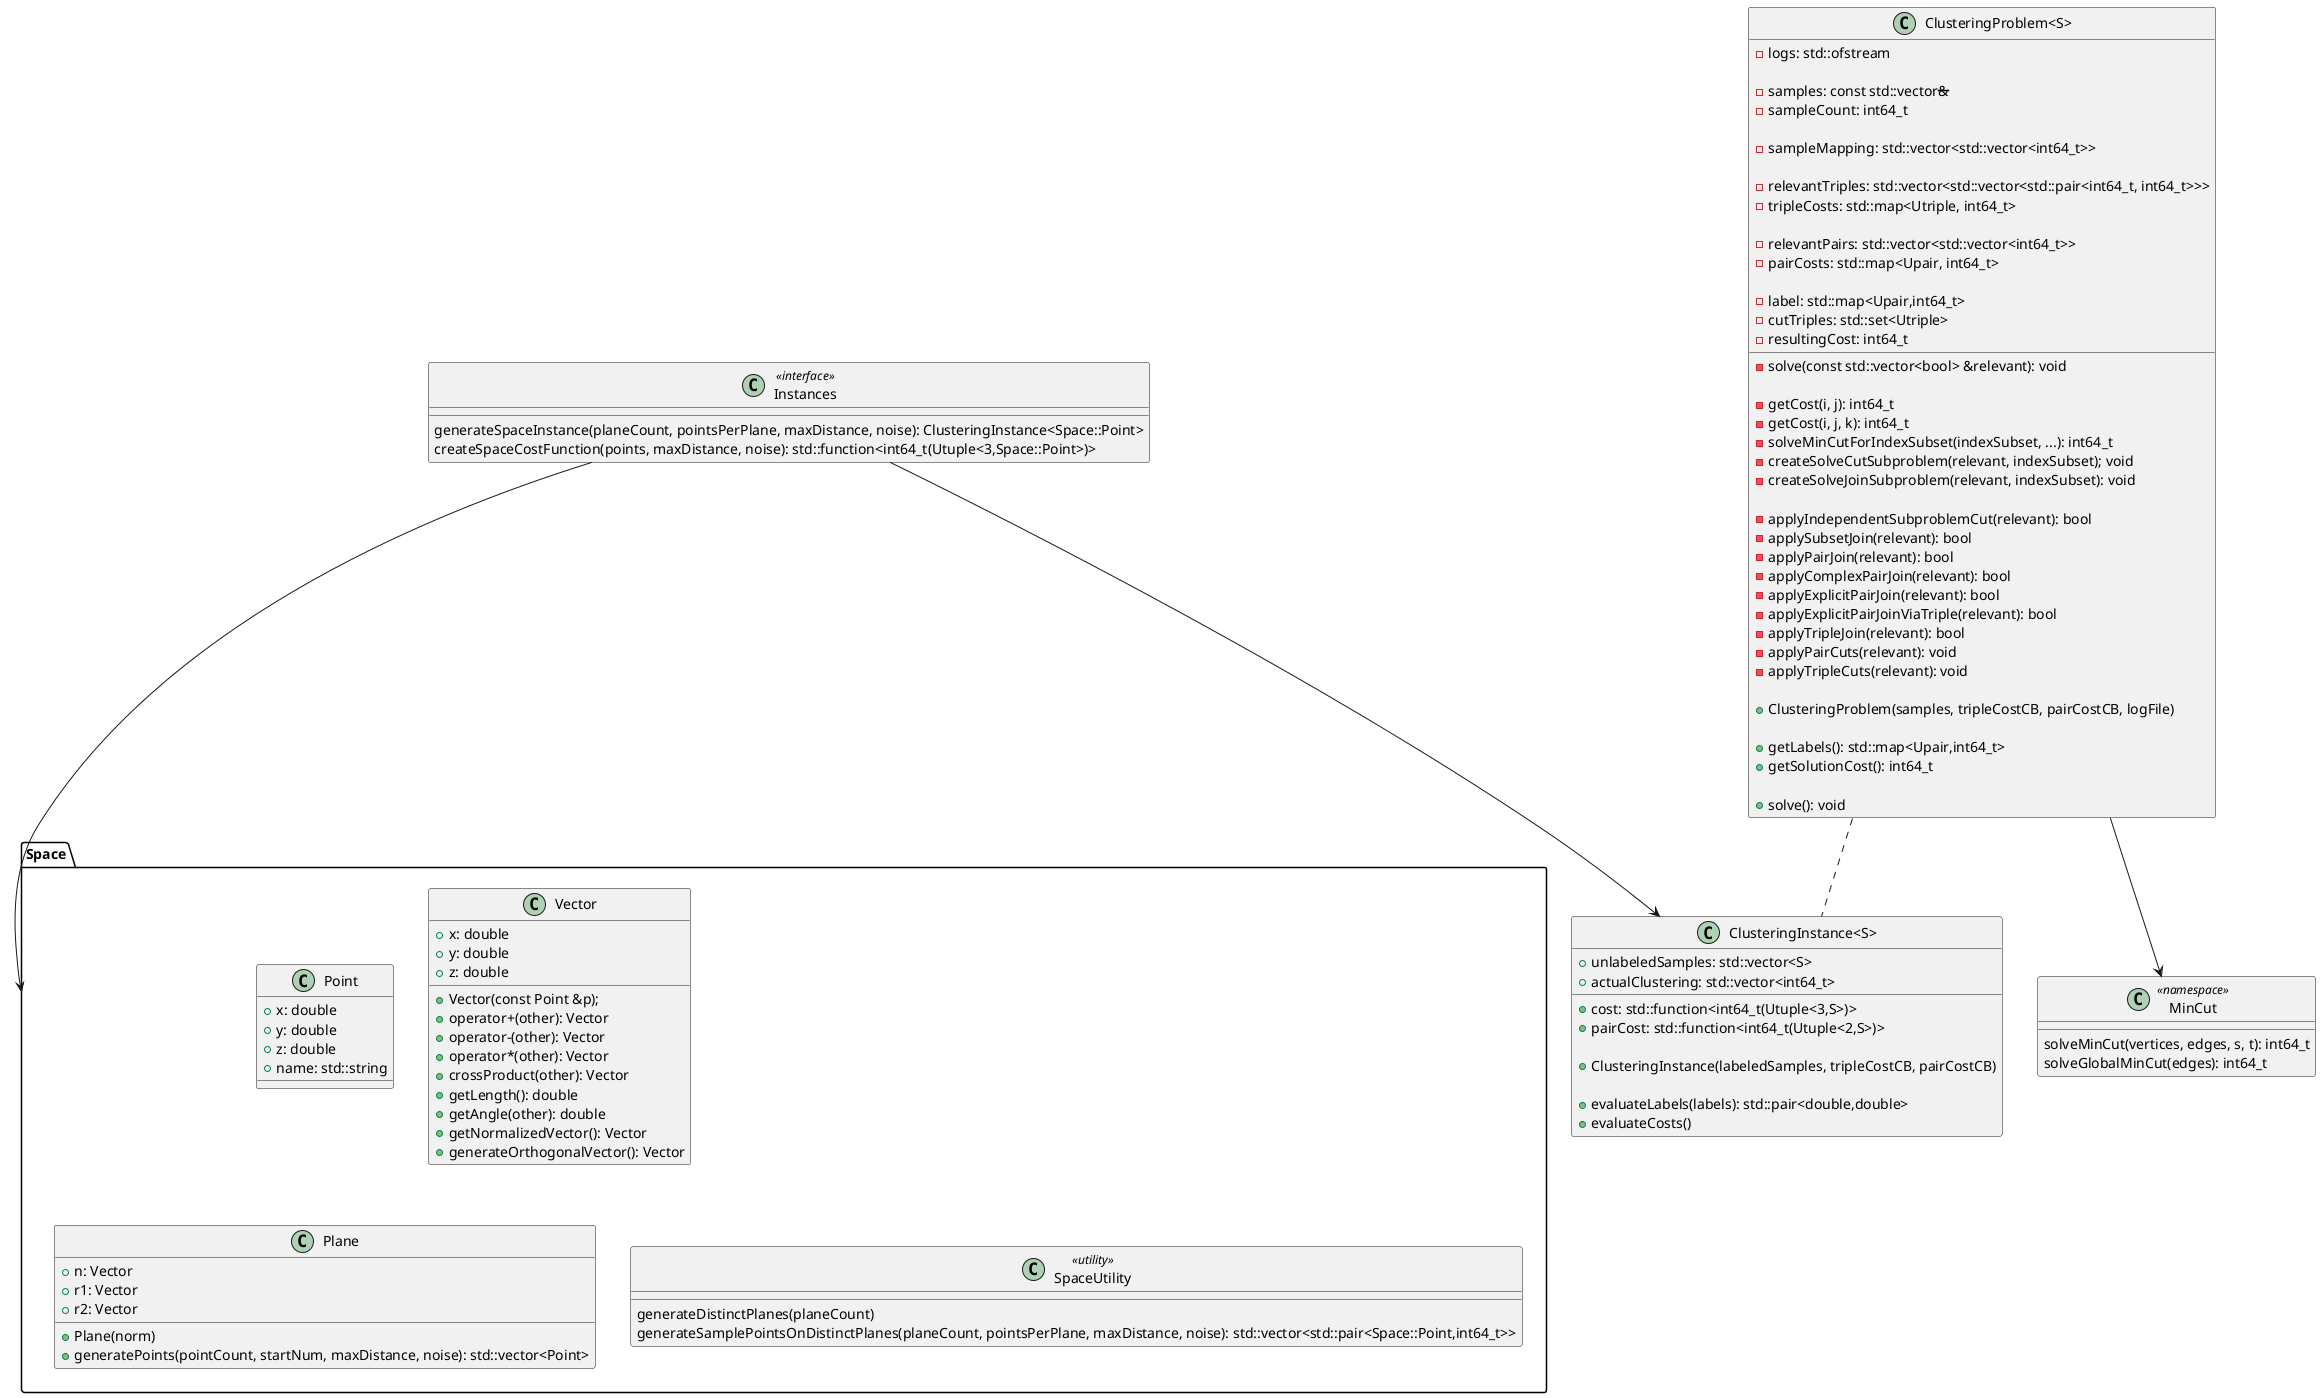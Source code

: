 @startuml Program
class "ClusteringProblem<S>" {
    -logs: std::ofstream

    -samples: const std::vector<S>&
    -sampleCount: int64_t
    
    -sampleMapping: std::vector<std::vector<int64_t>> 

    -relevantTriples: std::vector<std::vector<std::pair<int64_t, int64_t>>>
    -tripleCosts: std::map<Utriple, int64_t>

    -relevantPairs: std::vector<std::vector<int64_t>>
    -pairCosts: std::map<Upair, int64_t>

    -label: std::map<Upair,int64_t>
    -cutTriples: std::set<Utriple>
    -resultingCost: int64_t

    -solve(const std::vector<bool> &relevant): void

    -getCost(i, j): int64_t
    -getCost(i, j, k): int64_t
    -solveMinCutForIndexSubset(indexSubset, ...): int64_t
    -createSolveCutSubproblem(relevant, indexSubset); void
    -createSolveJoinSubproblem(relevant, indexSubset): void

    -applyIndependentSubproblemCut(relevant): bool
    -applySubsetJoin(relevant): bool
    -applyPairJoin(relevant): bool
    -applyComplexPairJoin(relevant): bool
    -applyExplicitPairJoin(relevant): bool
    -applyExplicitPairJoinViaTriple(relevant): bool
    -applyTripleJoin(relevant): bool
    -applyPairCuts(relevant): void
    -applyTripleCuts(relevant): void

    +ClusteringProblem(samples, tripleCostCB, pairCostCB, logFile)

    +getLabels(): std::map<Upair,int64_t>
    +getSolutionCost(): int64_t
    
    +solve(): void
}

class "ClusteringInstance<S>" {
    +unlabeledSamples: std::vector<S>
    +actualClustering: std::vector<int64_t>
    +cost: std::function<int64_t(Utuple<3,S>)>
    +pairCost: std::function<int64_t(Utuple<2,S>)>

    +ClusteringInstance(labeledSamples, tripleCostCB, pairCostCB)

    +evaluateLabels(labels): std::pair<double,double>
    +evaluateCosts()
}

class MinCut <<namespace>> {
    solveMinCut(vertices, edges, s, t): int64_t
    solveGlobalMinCut(edges): int64_t
}

class Instances <<interface>> {
    generateSpaceInstance(planeCount, pointsPerPlane, maxDistance, noise): ClusteringInstance<Space::Point>
    createSpaceCostFunction(points, maxDistance, noise): std::function<int64_t(Utuple<3,Space::Point>)>
}

namespace Space {
    
    class Point {
        +x: double
        +y: double
        +z: double
        +name: std::string
    }

    class Vector {
        +x: double
        +y: double
        +z: double
        +Vector(const Point &p);
        +operator+(other): Vector
        +operator-(other): Vector
        +operator*(other): Vector
        +crossProduct(other): Vector
        +getLength(): double
        +getAngle(other): double
        +getNormalizedVector(): Vector
        +generateOrthogonalVector(): Vector
    }

    class Plane {
        +n: Vector
        +r1: Vector
        +r2: Vector
        +Plane(norm)
        +generatePoints(pointCount, startNum, maxDistance, noise): std::vector<Point>
    }

    class SpaceUtility <<utility>> {
        generateDistinctPlanes(planeCount)
        generateSamplePointsOnDistinctPlanes(planeCount, pointsPerPlane, maxDistance, noise): std::vector<std::pair<Space::Point,int64_t>>
    }
}



"ClusteringProblem<S>" .. "ClusteringInstance<S>"
"ClusteringProblem<S>" --> MinCut
Instances --> "ClusteringInstance<S>"
Instances --> Space

@enduml